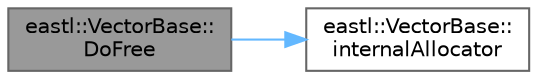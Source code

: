 digraph "eastl::VectorBase::DoFree"
{
 // LATEX_PDF_SIZE
  bgcolor="transparent";
  edge [fontname=Helvetica,fontsize=10,labelfontname=Helvetica,labelfontsize=10];
  node [fontname=Helvetica,fontsize=10,shape=box,height=0.2,width=0.4];
  rankdir="LR";
  Node1 [id="Node000001",label="eastl::VectorBase::\lDoFree",height=0.2,width=0.4,color="gray40", fillcolor="grey60", style="filled", fontcolor="black",tooltip=" "];
  Node1 -> Node2 [id="edge1_Node000001_Node000002",color="steelblue1",style="solid",tooltip=" "];
  Node2 [id="Node000002",label="eastl::VectorBase::\linternalAllocator",height=0.2,width=0.4,color="grey40", fillcolor="white", style="filled",URL="$structeastl_1_1_vector_base.html#aae15a86c95ff95a5cfbb44ca98ce755e",tooltip=" "];
}
